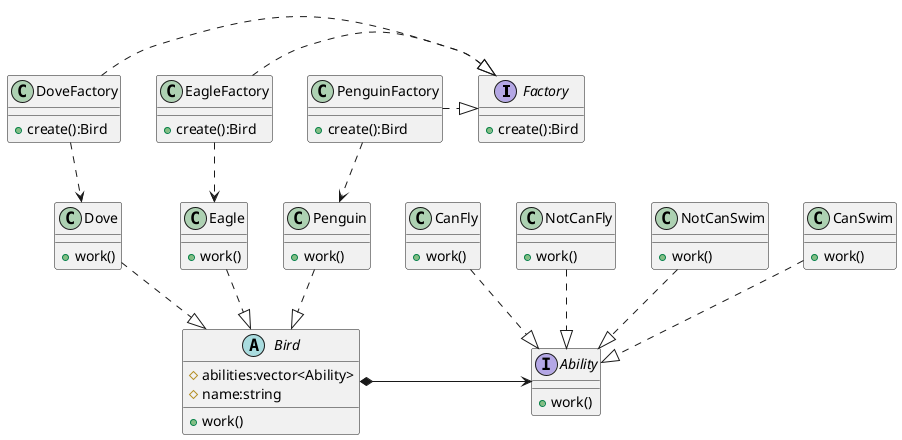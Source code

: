 @startuml
interface Factory{
+ create():Bird
}

class DoveFactory{
+ create():Bird
}

class EagleFactory{
+ create():Bird
}

class PenguinFactory{
+ create():Bird
}

interface Ability{
    + work()
}

class CanFly{
+work()
}
class NotCanFly{
+work()
}
class NotCanSwim{
+work()
}
class CanSwim{
+work()
}

abstract Bird{
# abilities:vector<Ability>
# name:string
+ work()
}

class Dove{
+work()
}

class Eagle{
+work()
}
class Penguin{
+work()
}


DoveFactory .|> Factory
EagleFactory .|> Factory
PenguinFactory .|> Factory

DoveFactory ..> Dove
EagleFactory ..> Eagle
PenguinFactory ..> Penguin

Dove ..|> Bird
Eagle ..|> Bird
Penguin ..|> Bird

CanFly ..|> Ability
NotCanFly ..|> Ability
CanSwim ..|> Ability
NotCanSwim ..|> Ability



Bird *-> Ability
@enduml